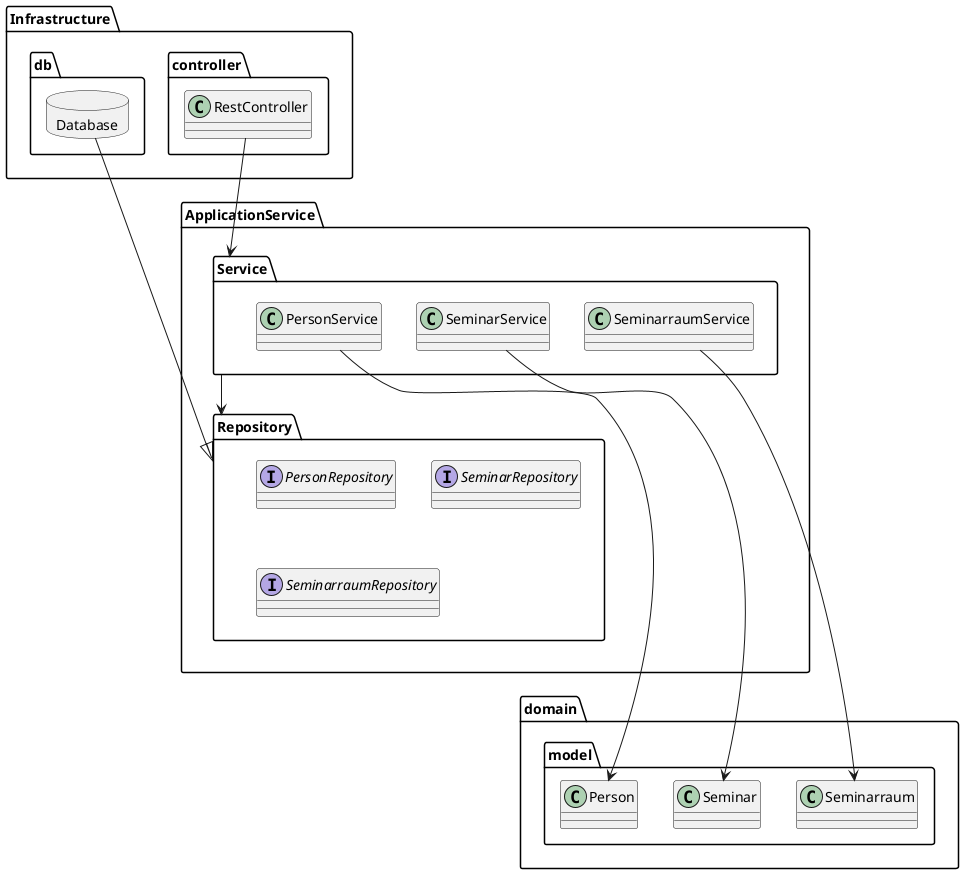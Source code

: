 @startuml
allowmixing
package "ApplicationService" {
    package "Service" {
        class "PersonService" {
        }
        class "SeminarService" {
        }
        class "SeminarraumService" {
        }
    }

    package "Repository" {
        interface "PersonRepository" {
        }
        interface "SeminarRepository" {
        }
        interface "SeminarraumRepository" {
        }
    }
}

package "Infrastructure" {
    package "controller" {
        class "RestController" {
        }
    }

    package "db" {
        database "Database" {
        }
    }
}

package "domain" {
    package "model" {
        class "Person" {
        }
        class "Seminar" {
        }
        class "Seminarraum" {
        }
    }
}

"PersonService" --> "Person"
"SeminarService" ----> "Seminar"
"SeminarraumService" --> "Seminarraum"
"Database" --|> "Repository"
"RestController" --> "Service"
"Service" --> "Repository"

@enduml